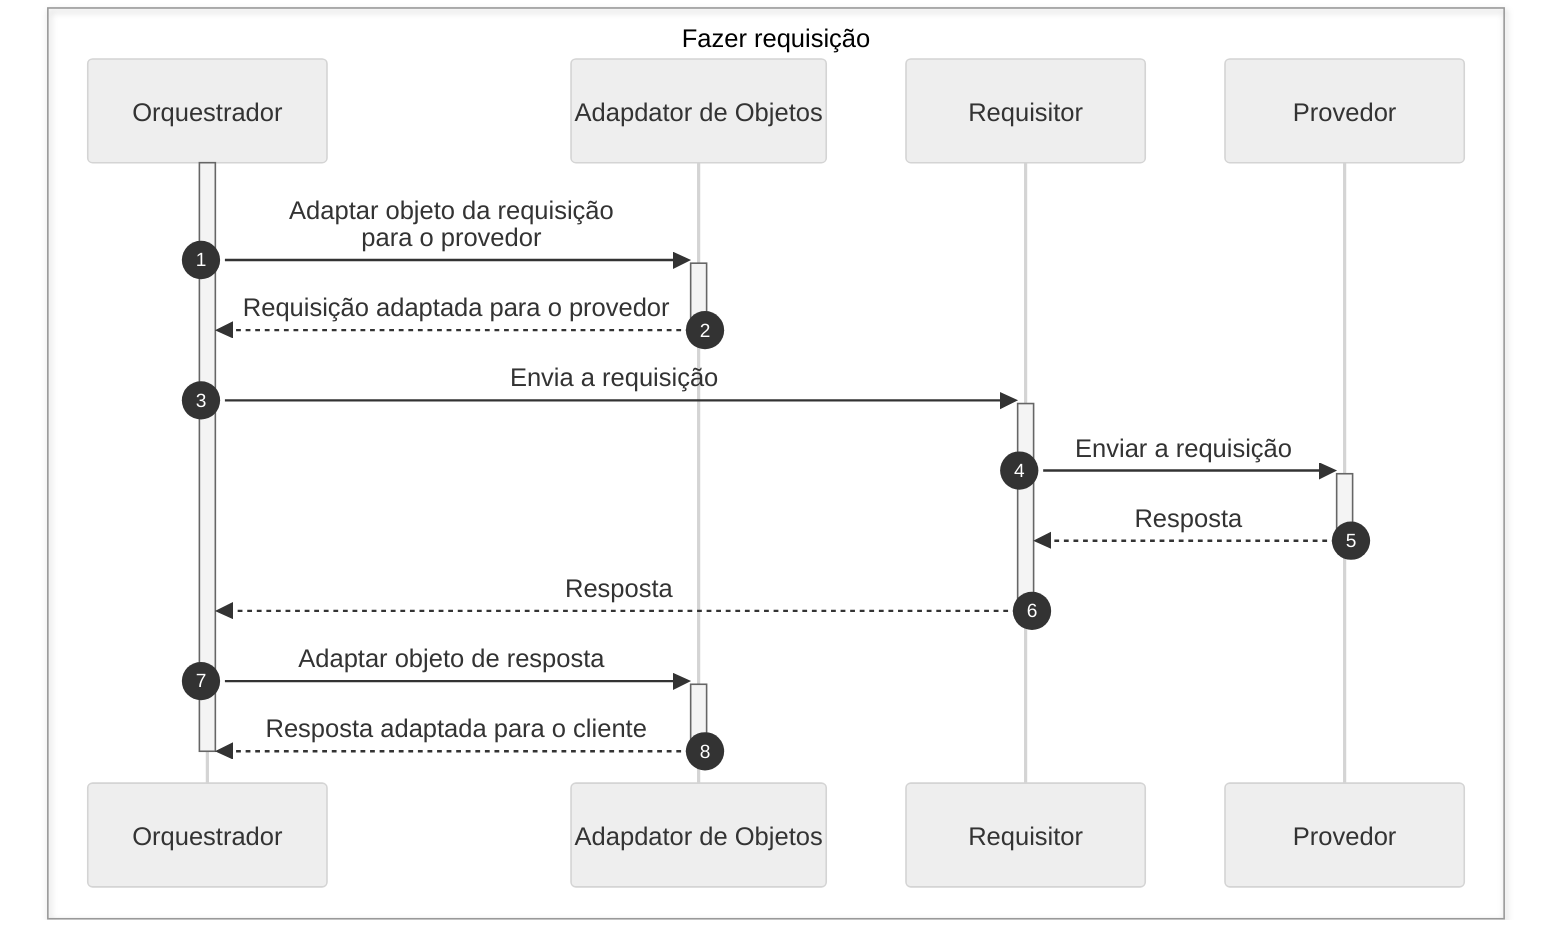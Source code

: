 %%{init: {'theme':'neutral'}}%%

sequenceDiagram
    box Fazer requisição
    participant Orquestrador
    participant Adapdator de Objetos
    participant Requisitor
    participant Provedor
    end
    
    autonumber
    activate Orquestrador
    Orquestrador->>+Adapdator de Objetos: Adaptar objeto da requisição<br> para o provedor
    Adapdator de Objetos-->>-Orquestrador: Requisição adaptada para o provedor
    Orquestrador->>+Requisitor: Envia a requisição
    Requisitor->>+Provedor: Enviar a requisição
    Provedor-->>-Requisitor: Resposta
    Requisitor-->>-Orquestrador: Resposta
    Orquestrador->>+Adapdator de Objetos: Adaptar objeto de resposta   
    Adapdator de Objetos-->>-Orquestrador: Resposta adaptada para o cliente
    deactivate Orquestrador